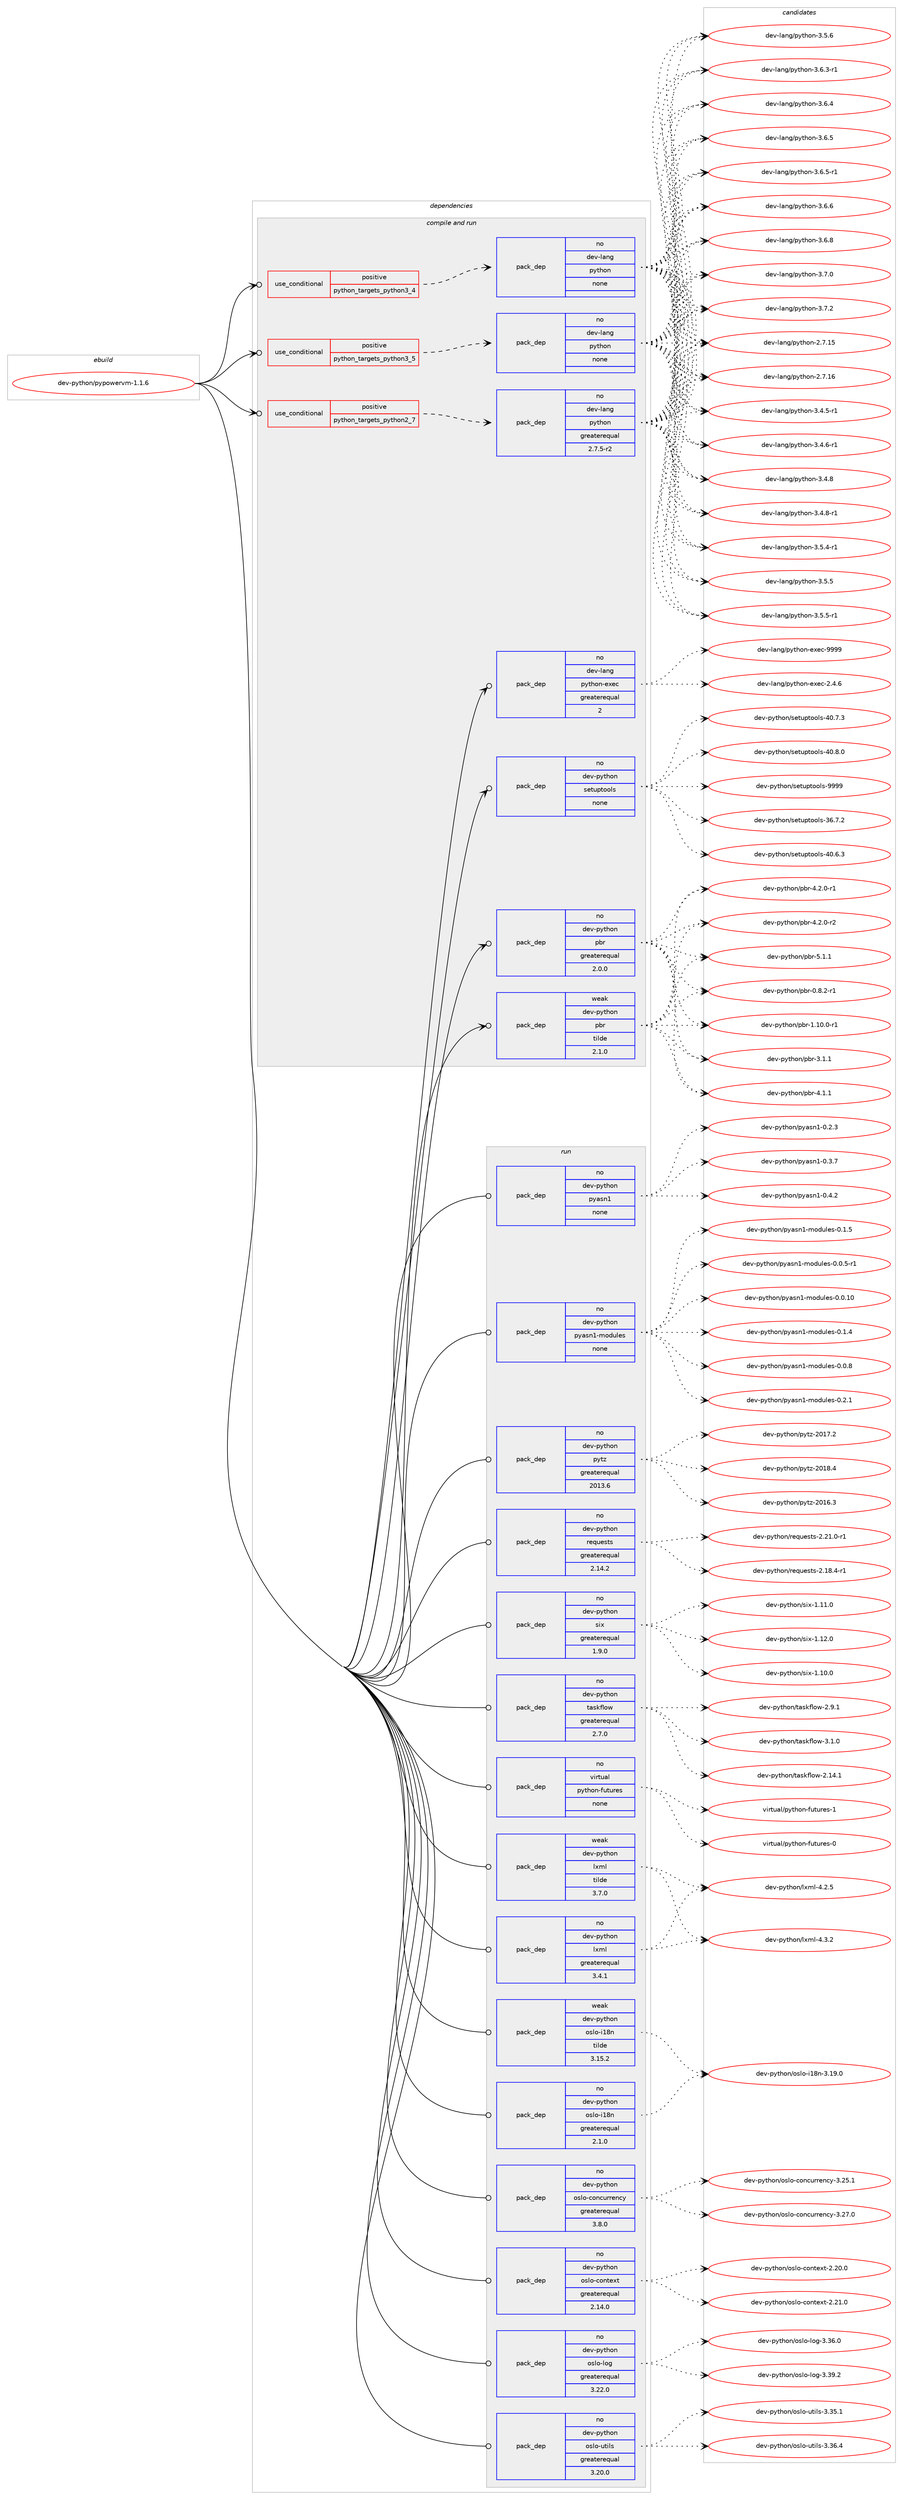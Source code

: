 digraph prolog {

# *************
# Graph options
# *************

newrank=true;
concentrate=true;
compound=true;
graph [rankdir=LR,fontname=Helvetica,fontsize=10,ranksep=1.5];#, ranksep=2.5, nodesep=0.2];
edge  [arrowhead=vee];
node  [fontname=Helvetica,fontsize=10];

# **********
# The ebuild
# **********

subgraph cluster_leftcol {
color=gray;
rank=same;
label=<<i>ebuild</i>>;
id [label="dev-python/pypowervm-1.1.6", color=red, width=4, href="../dev-python/pypowervm-1.1.6.svg"];
}

# ****************
# The dependencies
# ****************

subgraph cluster_midcol {
color=gray;
label=<<i>dependencies</i>>;
subgraph cluster_compile {
fillcolor="#eeeeee";
style=filled;
label=<<i>compile</i>>;
}
subgraph cluster_compileandrun {
fillcolor="#eeeeee";
style=filled;
label=<<i>compile and run</i>>;
subgraph cond381514 {
dependency1431386 [label=<<TABLE BORDER="0" CELLBORDER="1" CELLSPACING="0" CELLPADDING="4"><TR><TD ROWSPAN="3" CELLPADDING="10">use_conditional</TD></TR><TR><TD>positive</TD></TR><TR><TD>python_targets_python2_7</TD></TR></TABLE>>, shape=none, color=red];
subgraph pack1026548 {
dependency1431387 [label=<<TABLE BORDER="0" CELLBORDER="1" CELLSPACING="0" CELLPADDING="4" WIDTH="220"><TR><TD ROWSPAN="6" CELLPADDING="30">pack_dep</TD></TR><TR><TD WIDTH="110">no</TD></TR><TR><TD>dev-lang</TD></TR><TR><TD>python</TD></TR><TR><TD>greaterequal</TD></TR><TR><TD>2.7.5-r2</TD></TR></TABLE>>, shape=none, color=blue];
}
dependency1431386:e -> dependency1431387:w [weight=20,style="dashed",arrowhead="vee"];
}
id:e -> dependency1431386:w [weight=20,style="solid",arrowhead="odotvee"];
subgraph cond381515 {
dependency1431388 [label=<<TABLE BORDER="0" CELLBORDER="1" CELLSPACING="0" CELLPADDING="4"><TR><TD ROWSPAN="3" CELLPADDING="10">use_conditional</TD></TR><TR><TD>positive</TD></TR><TR><TD>python_targets_python3_4</TD></TR></TABLE>>, shape=none, color=red];
subgraph pack1026549 {
dependency1431389 [label=<<TABLE BORDER="0" CELLBORDER="1" CELLSPACING="0" CELLPADDING="4" WIDTH="220"><TR><TD ROWSPAN="6" CELLPADDING="30">pack_dep</TD></TR><TR><TD WIDTH="110">no</TD></TR><TR><TD>dev-lang</TD></TR><TR><TD>python</TD></TR><TR><TD>none</TD></TR><TR><TD></TD></TR></TABLE>>, shape=none, color=blue];
}
dependency1431388:e -> dependency1431389:w [weight=20,style="dashed",arrowhead="vee"];
}
id:e -> dependency1431388:w [weight=20,style="solid",arrowhead="odotvee"];
subgraph cond381516 {
dependency1431390 [label=<<TABLE BORDER="0" CELLBORDER="1" CELLSPACING="0" CELLPADDING="4"><TR><TD ROWSPAN="3" CELLPADDING="10">use_conditional</TD></TR><TR><TD>positive</TD></TR><TR><TD>python_targets_python3_5</TD></TR></TABLE>>, shape=none, color=red];
subgraph pack1026550 {
dependency1431391 [label=<<TABLE BORDER="0" CELLBORDER="1" CELLSPACING="0" CELLPADDING="4" WIDTH="220"><TR><TD ROWSPAN="6" CELLPADDING="30">pack_dep</TD></TR><TR><TD WIDTH="110">no</TD></TR><TR><TD>dev-lang</TD></TR><TR><TD>python</TD></TR><TR><TD>none</TD></TR><TR><TD></TD></TR></TABLE>>, shape=none, color=blue];
}
dependency1431390:e -> dependency1431391:w [weight=20,style="dashed",arrowhead="vee"];
}
id:e -> dependency1431390:w [weight=20,style="solid",arrowhead="odotvee"];
subgraph pack1026551 {
dependency1431392 [label=<<TABLE BORDER="0" CELLBORDER="1" CELLSPACING="0" CELLPADDING="4" WIDTH="220"><TR><TD ROWSPAN="6" CELLPADDING="30">pack_dep</TD></TR><TR><TD WIDTH="110">no</TD></TR><TR><TD>dev-lang</TD></TR><TR><TD>python-exec</TD></TR><TR><TD>greaterequal</TD></TR><TR><TD>2</TD></TR></TABLE>>, shape=none, color=blue];
}
id:e -> dependency1431392:w [weight=20,style="solid",arrowhead="odotvee"];
subgraph pack1026552 {
dependency1431393 [label=<<TABLE BORDER="0" CELLBORDER="1" CELLSPACING="0" CELLPADDING="4" WIDTH="220"><TR><TD ROWSPAN="6" CELLPADDING="30">pack_dep</TD></TR><TR><TD WIDTH="110">no</TD></TR><TR><TD>dev-python</TD></TR><TR><TD>pbr</TD></TR><TR><TD>greaterequal</TD></TR><TR><TD>2.0.0</TD></TR></TABLE>>, shape=none, color=blue];
}
id:e -> dependency1431393:w [weight=20,style="solid",arrowhead="odotvee"];
subgraph pack1026553 {
dependency1431394 [label=<<TABLE BORDER="0" CELLBORDER="1" CELLSPACING="0" CELLPADDING="4" WIDTH="220"><TR><TD ROWSPAN="6" CELLPADDING="30">pack_dep</TD></TR><TR><TD WIDTH="110">no</TD></TR><TR><TD>dev-python</TD></TR><TR><TD>setuptools</TD></TR><TR><TD>none</TD></TR><TR><TD></TD></TR></TABLE>>, shape=none, color=blue];
}
id:e -> dependency1431394:w [weight=20,style="solid",arrowhead="odotvee"];
subgraph pack1026554 {
dependency1431395 [label=<<TABLE BORDER="0" CELLBORDER="1" CELLSPACING="0" CELLPADDING="4" WIDTH="220"><TR><TD ROWSPAN="6" CELLPADDING="30">pack_dep</TD></TR><TR><TD WIDTH="110">weak</TD></TR><TR><TD>dev-python</TD></TR><TR><TD>pbr</TD></TR><TR><TD>tilde</TD></TR><TR><TD>2.1.0</TD></TR></TABLE>>, shape=none, color=blue];
}
id:e -> dependency1431395:w [weight=20,style="solid",arrowhead="odotvee"];
}
subgraph cluster_run {
fillcolor="#eeeeee";
style=filled;
label=<<i>run</i>>;
subgraph pack1026555 {
dependency1431396 [label=<<TABLE BORDER="0" CELLBORDER="1" CELLSPACING="0" CELLPADDING="4" WIDTH="220"><TR><TD ROWSPAN="6" CELLPADDING="30">pack_dep</TD></TR><TR><TD WIDTH="110">no</TD></TR><TR><TD>dev-python</TD></TR><TR><TD>lxml</TD></TR><TR><TD>greaterequal</TD></TR><TR><TD>3.4.1</TD></TR></TABLE>>, shape=none, color=blue];
}
id:e -> dependency1431396:w [weight=20,style="solid",arrowhead="odot"];
subgraph pack1026556 {
dependency1431397 [label=<<TABLE BORDER="0" CELLBORDER="1" CELLSPACING="0" CELLPADDING="4" WIDTH="220"><TR><TD ROWSPAN="6" CELLPADDING="30">pack_dep</TD></TR><TR><TD WIDTH="110">no</TD></TR><TR><TD>dev-python</TD></TR><TR><TD>oslo-concurrency</TD></TR><TR><TD>greaterequal</TD></TR><TR><TD>3.8.0</TD></TR></TABLE>>, shape=none, color=blue];
}
id:e -> dependency1431397:w [weight=20,style="solid",arrowhead="odot"];
subgraph pack1026557 {
dependency1431398 [label=<<TABLE BORDER="0" CELLBORDER="1" CELLSPACING="0" CELLPADDING="4" WIDTH="220"><TR><TD ROWSPAN="6" CELLPADDING="30">pack_dep</TD></TR><TR><TD WIDTH="110">no</TD></TR><TR><TD>dev-python</TD></TR><TR><TD>oslo-context</TD></TR><TR><TD>greaterequal</TD></TR><TR><TD>2.14.0</TD></TR></TABLE>>, shape=none, color=blue];
}
id:e -> dependency1431398:w [weight=20,style="solid",arrowhead="odot"];
subgraph pack1026558 {
dependency1431399 [label=<<TABLE BORDER="0" CELLBORDER="1" CELLSPACING="0" CELLPADDING="4" WIDTH="220"><TR><TD ROWSPAN="6" CELLPADDING="30">pack_dep</TD></TR><TR><TD WIDTH="110">no</TD></TR><TR><TD>dev-python</TD></TR><TR><TD>oslo-i18n</TD></TR><TR><TD>greaterequal</TD></TR><TR><TD>2.1.0</TD></TR></TABLE>>, shape=none, color=blue];
}
id:e -> dependency1431399:w [weight=20,style="solid",arrowhead="odot"];
subgraph pack1026559 {
dependency1431400 [label=<<TABLE BORDER="0" CELLBORDER="1" CELLSPACING="0" CELLPADDING="4" WIDTH="220"><TR><TD ROWSPAN="6" CELLPADDING="30">pack_dep</TD></TR><TR><TD WIDTH="110">no</TD></TR><TR><TD>dev-python</TD></TR><TR><TD>oslo-log</TD></TR><TR><TD>greaterequal</TD></TR><TR><TD>3.22.0</TD></TR></TABLE>>, shape=none, color=blue];
}
id:e -> dependency1431400:w [weight=20,style="solid",arrowhead="odot"];
subgraph pack1026560 {
dependency1431401 [label=<<TABLE BORDER="0" CELLBORDER="1" CELLSPACING="0" CELLPADDING="4" WIDTH="220"><TR><TD ROWSPAN="6" CELLPADDING="30">pack_dep</TD></TR><TR><TD WIDTH="110">no</TD></TR><TR><TD>dev-python</TD></TR><TR><TD>oslo-utils</TD></TR><TR><TD>greaterequal</TD></TR><TR><TD>3.20.0</TD></TR></TABLE>>, shape=none, color=blue];
}
id:e -> dependency1431401:w [weight=20,style="solid",arrowhead="odot"];
subgraph pack1026561 {
dependency1431402 [label=<<TABLE BORDER="0" CELLBORDER="1" CELLSPACING="0" CELLPADDING="4" WIDTH="220"><TR><TD ROWSPAN="6" CELLPADDING="30">pack_dep</TD></TR><TR><TD WIDTH="110">no</TD></TR><TR><TD>dev-python</TD></TR><TR><TD>pyasn1</TD></TR><TR><TD>none</TD></TR><TR><TD></TD></TR></TABLE>>, shape=none, color=blue];
}
id:e -> dependency1431402:w [weight=20,style="solid",arrowhead="odot"];
subgraph pack1026562 {
dependency1431403 [label=<<TABLE BORDER="0" CELLBORDER="1" CELLSPACING="0" CELLPADDING="4" WIDTH="220"><TR><TD ROWSPAN="6" CELLPADDING="30">pack_dep</TD></TR><TR><TD WIDTH="110">no</TD></TR><TR><TD>dev-python</TD></TR><TR><TD>pyasn1-modules</TD></TR><TR><TD>none</TD></TR><TR><TD></TD></TR></TABLE>>, shape=none, color=blue];
}
id:e -> dependency1431403:w [weight=20,style="solid",arrowhead="odot"];
subgraph pack1026563 {
dependency1431404 [label=<<TABLE BORDER="0" CELLBORDER="1" CELLSPACING="0" CELLPADDING="4" WIDTH="220"><TR><TD ROWSPAN="6" CELLPADDING="30">pack_dep</TD></TR><TR><TD WIDTH="110">no</TD></TR><TR><TD>dev-python</TD></TR><TR><TD>pytz</TD></TR><TR><TD>greaterequal</TD></TR><TR><TD>2013.6</TD></TR></TABLE>>, shape=none, color=blue];
}
id:e -> dependency1431404:w [weight=20,style="solid",arrowhead="odot"];
subgraph pack1026564 {
dependency1431405 [label=<<TABLE BORDER="0" CELLBORDER="1" CELLSPACING="0" CELLPADDING="4" WIDTH="220"><TR><TD ROWSPAN="6" CELLPADDING="30">pack_dep</TD></TR><TR><TD WIDTH="110">no</TD></TR><TR><TD>dev-python</TD></TR><TR><TD>requests</TD></TR><TR><TD>greaterequal</TD></TR><TR><TD>2.14.2</TD></TR></TABLE>>, shape=none, color=blue];
}
id:e -> dependency1431405:w [weight=20,style="solid",arrowhead="odot"];
subgraph pack1026565 {
dependency1431406 [label=<<TABLE BORDER="0" CELLBORDER="1" CELLSPACING="0" CELLPADDING="4" WIDTH="220"><TR><TD ROWSPAN="6" CELLPADDING="30">pack_dep</TD></TR><TR><TD WIDTH="110">no</TD></TR><TR><TD>dev-python</TD></TR><TR><TD>six</TD></TR><TR><TD>greaterequal</TD></TR><TR><TD>1.9.0</TD></TR></TABLE>>, shape=none, color=blue];
}
id:e -> dependency1431406:w [weight=20,style="solid",arrowhead="odot"];
subgraph pack1026566 {
dependency1431407 [label=<<TABLE BORDER="0" CELLBORDER="1" CELLSPACING="0" CELLPADDING="4" WIDTH="220"><TR><TD ROWSPAN="6" CELLPADDING="30">pack_dep</TD></TR><TR><TD WIDTH="110">no</TD></TR><TR><TD>dev-python</TD></TR><TR><TD>taskflow</TD></TR><TR><TD>greaterequal</TD></TR><TR><TD>2.7.0</TD></TR></TABLE>>, shape=none, color=blue];
}
id:e -> dependency1431407:w [weight=20,style="solid",arrowhead="odot"];
subgraph pack1026567 {
dependency1431408 [label=<<TABLE BORDER="0" CELLBORDER="1" CELLSPACING="0" CELLPADDING="4" WIDTH="220"><TR><TD ROWSPAN="6" CELLPADDING="30">pack_dep</TD></TR><TR><TD WIDTH="110">no</TD></TR><TR><TD>virtual</TD></TR><TR><TD>python-futures</TD></TR><TR><TD>none</TD></TR><TR><TD></TD></TR></TABLE>>, shape=none, color=blue];
}
id:e -> dependency1431408:w [weight=20,style="solid",arrowhead="odot"];
subgraph pack1026568 {
dependency1431409 [label=<<TABLE BORDER="0" CELLBORDER="1" CELLSPACING="0" CELLPADDING="4" WIDTH="220"><TR><TD ROWSPAN="6" CELLPADDING="30">pack_dep</TD></TR><TR><TD WIDTH="110">weak</TD></TR><TR><TD>dev-python</TD></TR><TR><TD>lxml</TD></TR><TR><TD>tilde</TD></TR><TR><TD>3.7.0</TD></TR></TABLE>>, shape=none, color=blue];
}
id:e -> dependency1431409:w [weight=20,style="solid",arrowhead="odot"];
subgraph pack1026569 {
dependency1431410 [label=<<TABLE BORDER="0" CELLBORDER="1" CELLSPACING="0" CELLPADDING="4" WIDTH="220"><TR><TD ROWSPAN="6" CELLPADDING="30">pack_dep</TD></TR><TR><TD WIDTH="110">weak</TD></TR><TR><TD>dev-python</TD></TR><TR><TD>oslo-i18n</TD></TR><TR><TD>tilde</TD></TR><TR><TD>3.15.2</TD></TR></TABLE>>, shape=none, color=blue];
}
id:e -> dependency1431410:w [weight=20,style="solid",arrowhead="odot"];
}
}

# **************
# The candidates
# **************

subgraph cluster_choices {
rank=same;
color=gray;
label=<<i>candidates</i>>;

subgraph choice1026548 {
color=black;
nodesep=1;
choice10010111845108971101034711212111610411111045504655464953 [label="dev-lang/python-2.7.15", color=red, width=4,href="../dev-lang/python-2.7.15.svg"];
choice10010111845108971101034711212111610411111045504655464954 [label="dev-lang/python-2.7.16", color=red, width=4,href="../dev-lang/python-2.7.16.svg"];
choice1001011184510897110103471121211161041111104551465246534511449 [label="dev-lang/python-3.4.5-r1", color=red, width=4,href="../dev-lang/python-3.4.5-r1.svg"];
choice1001011184510897110103471121211161041111104551465246544511449 [label="dev-lang/python-3.4.6-r1", color=red, width=4,href="../dev-lang/python-3.4.6-r1.svg"];
choice100101118451089711010347112121116104111110455146524656 [label="dev-lang/python-3.4.8", color=red, width=4,href="../dev-lang/python-3.4.8.svg"];
choice1001011184510897110103471121211161041111104551465246564511449 [label="dev-lang/python-3.4.8-r1", color=red, width=4,href="../dev-lang/python-3.4.8-r1.svg"];
choice1001011184510897110103471121211161041111104551465346524511449 [label="dev-lang/python-3.5.4-r1", color=red, width=4,href="../dev-lang/python-3.5.4-r1.svg"];
choice100101118451089711010347112121116104111110455146534653 [label="dev-lang/python-3.5.5", color=red, width=4,href="../dev-lang/python-3.5.5.svg"];
choice1001011184510897110103471121211161041111104551465346534511449 [label="dev-lang/python-3.5.5-r1", color=red, width=4,href="../dev-lang/python-3.5.5-r1.svg"];
choice100101118451089711010347112121116104111110455146534654 [label="dev-lang/python-3.5.6", color=red, width=4,href="../dev-lang/python-3.5.6.svg"];
choice1001011184510897110103471121211161041111104551465446514511449 [label="dev-lang/python-3.6.3-r1", color=red, width=4,href="../dev-lang/python-3.6.3-r1.svg"];
choice100101118451089711010347112121116104111110455146544652 [label="dev-lang/python-3.6.4", color=red, width=4,href="../dev-lang/python-3.6.4.svg"];
choice100101118451089711010347112121116104111110455146544653 [label="dev-lang/python-3.6.5", color=red, width=4,href="../dev-lang/python-3.6.5.svg"];
choice1001011184510897110103471121211161041111104551465446534511449 [label="dev-lang/python-3.6.5-r1", color=red, width=4,href="../dev-lang/python-3.6.5-r1.svg"];
choice100101118451089711010347112121116104111110455146544654 [label="dev-lang/python-3.6.6", color=red, width=4,href="../dev-lang/python-3.6.6.svg"];
choice100101118451089711010347112121116104111110455146544656 [label="dev-lang/python-3.6.8", color=red, width=4,href="../dev-lang/python-3.6.8.svg"];
choice100101118451089711010347112121116104111110455146554648 [label="dev-lang/python-3.7.0", color=red, width=4,href="../dev-lang/python-3.7.0.svg"];
choice100101118451089711010347112121116104111110455146554650 [label="dev-lang/python-3.7.2", color=red, width=4,href="../dev-lang/python-3.7.2.svg"];
dependency1431387:e -> choice10010111845108971101034711212111610411111045504655464953:w [style=dotted,weight="100"];
dependency1431387:e -> choice10010111845108971101034711212111610411111045504655464954:w [style=dotted,weight="100"];
dependency1431387:e -> choice1001011184510897110103471121211161041111104551465246534511449:w [style=dotted,weight="100"];
dependency1431387:e -> choice1001011184510897110103471121211161041111104551465246544511449:w [style=dotted,weight="100"];
dependency1431387:e -> choice100101118451089711010347112121116104111110455146524656:w [style=dotted,weight="100"];
dependency1431387:e -> choice1001011184510897110103471121211161041111104551465246564511449:w [style=dotted,weight="100"];
dependency1431387:e -> choice1001011184510897110103471121211161041111104551465346524511449:w [style=dotted,weight="100"];
dependency1431387:e -> choice100101118451089711010347112121116104111110455146534653:w [style=dotted,weight="100"];
dependency1431387:e -> choice1001011184510897110103471121211161041111104551465346534511449:w [style=dotted,weight="100"];
dependency1431387:e -> choice100101118451089711010347112121116104111110455146534654:w [style=dotted,weight="100"];
dependency1431387:e -> choice1001011184510897110103471121211161041111104551465446514511449:w [style=dotted,weight="100"];
dependency1431387:e -> choice100101118451089711010347112121116104111110455146544652:w [style=dotted,weight="100"];
dependency1431387:e -> choice100101118451089711010347112121116104111110455146544653:w [style=dotted,weight="100"];
dependency1431387:e -> choice1001011184510897110103471121211161041111104551465446534511449:w [style=dotted,weight="100"];
dependency1431387:e -> choice100101118451089711010347112121116104111110455146544654:w [style=dotted,weight="100"];
dependency1431387:e -> choice100101118451089711010347112121116104111110455146544656:w [style=dotted,weight="100"];
dependency1431387:e -> choice100101118451089711010347112121116104111110455146554648:w [style=dotted,weight="100"];
dependency1431387:e -> choice100101118451089711010347112121116104111110455146554650:w [style=dotted,weight="100"];
}
subgraph choice1026549 {
color=black;
nodesep=1;
choice10010111845108971101034711212111610411111045504655464953 [label="dev-lang/python-2.7.15", color=red, width=4,href="../dev-lang/python-2.7.15.svg"];
choice10010111845108971101034711212111610411111045504655464954 [label="dev-lang/python-2.7.16", color=red, width=4,href="../dev-lang/python-2.7.16.svg"];
choice1001011184510897110103471121211161041111104551465246534511449 [label="dev-lang/python-3.4.5-r1", color=red, width=4,href="../dev-lang/python-3.4.5-r1.svg"];
choice1001011184510897110103471121211161041111104551465246544511449 [label="dev-lang/python-3.4.6-r1", color=red, width=4,href="../dev-lang/python-3.4.6-r1.svg"];
choice100101118451089711010347112121116104111110455146524656 [label="dev-lang/python-3.4.8", color=red, width=4,href="../dev-lang/python-3.4.8.svg"];
choice1001011184510897110103471121211161041111104551465246564511449 [label="dev-lang/python-3.4.8-r1", color=red, width=4,href="../dev-lang/python-3.4.8-r1.svg"];
choice1001011184510897110103471121211161041111104551465346524511449 [label="dev-lang/python-3.5.4-r1", color=red, width=4,href="../dev-lang/python-3.5.4-r1.svg"];
choice100101118451089711010347112121116104111110455146534653 [label="dev-lang/python-3.5.5", color=red, width=4,href="../dev-lang/python-3.5.5.svg"];
choice1001011184510897110103471121211161041111104551465346534511449 [label="dev-lang/python-3.5.5-r1", color=red, width=4,href="../dev-lang/python-3.5.5-r1.svg"];
choice100101118451089711010347112121116104111110455146534654 [label="dev-lang/python-3.5.6", color=red, width=4,href="../dev-lang/python-3.5.6.svg"];
choice1001011184510897110103471121211161041111104551465446514511449 [label="dev-lang/python-3.6.3-r1", color=red, width=4,href="../dev-lang/python-3.6.3-r1.svg"];
choice100101118451089711010347112121116104111110455146544652 [label="dev-lang/python-3.6.4", color=red, width=4,href="../dev-lang/python-3.6.4.svg"];
choice100101118451089711010347112121116104111110455146544653 [label="dev-lang/python-3.6.5", color=red, width=4,href="../dev-lang/python-3.6.5.svg"];
choice1001011184510897110103471121211161041111104551465446534511449 [label="dev-lang/python-3.6.5-r1", color=red, width=4,href="../dev-lang/python-3.6.5-r1.svg"];
choice100101118451089711010347112121116104111110455146544654 [label="dev-lang/python-3.6.6", color=red, width=4,href="../dev-lang/python-3.6.6.svg"];
choice100101118451089711010347112121116104111110455146544656 [label="dev-lang/python-3.6.8", color=red, width=4,href="../dev-lang/python-3.6.8.svg"];
choice100101118451089711010347112121116104111110455146554648 [label="dev-lang/python-3.7.0", color=red, width=4,href="../dev-lang/python-3.7.0.svg"];
choice100101118451089711010347112121116104111110455146554650 [label="dev-lang/python-3.7.2", color=red, width=4,href="../dev-lang/python-3.7.2.svg"];
dependency1431389:e -> choice10010111845108971101034711212111610411111045504655464953:w [style=dotted,weight="100"];
dependency1431389:e -> choice10010111845108971101034711212111610411111045504655464954:w [style=dotted,weight="100"];
dependency1431389:e -> choice1001011184510897110103471121211161041111104551465246534511449:w [style=dotted,weight="100"];
dependency1431389:e -> choice1001011184510897110103471121211161041111104551465246544511449:w [style=dotted,weight="100"];
dependency1431389:e -> choice100101118451089711010347112121116104111110455146524656:w [style=dotted,weight="100"];
dependency1431389:e -> choice1001011184510897110103471121211161041111104551465246564511449:w [style=dotted,weight="100"];
dependency1431389:e -> choice1001011184510897110103471121211161041111104551465346524511449:w [style=dotted,weight="100"];
dependency1431389:e -> choice100101118451089711010347112121116104111110455146534653:w [style=dotted,weight="100"];
dependency1431389:e -> choice1001011184510897110103471121211161041111104551465346534511449:w [style=dotted,weight="100"];
dependency1431389:e -> choice100101118451089711010347112121116104111110455146534654:w [style=dotted,weight="100"];
dependency1431389:e -> choice1001011184510897110103471121211161041111104551465446514511449:w [style=dotted,weight="100"];
dependency1431389:e -> choice100101118451089711010347112121116104111110455146544652:w [style=dotted,weight="100"];
dependency1431389:e -> choice100101118451089711010347112121116104111110455146544653:w [style=dotted,weight="100"];
dependency1431389:e -> choice1001011184510897110103471121211161041111104551465446534511449:w [style=dotted,weight="100"];
dependency1431389:e -> choice100101118451089711010347112121116104111110455146544654:w [style=dotted,weight="100"];
dependency1431389:e -> choice100101118451089711010347112121116104111110455146544656:w [style=dotted,weight="100"];
dependency1431389:e -> choice100101118451089711010347112121116104111110455146554648:w [style=dotted,weight="100"];
dependency1431389:e -> choice100101118451089711010347112121116104111110455146554650:w [style=dotted,weight="100"];
}
subgraph choice1026550 {
color=black;
nodesep=1;
choice10010111845108971101034711212111610411111045504655464953 [label="dev-lang/python-2.7.15", color=red, width=4,href="../dev-lang/python-2.7.15.svg"];
choice10010111845108971101034711212111610411111045504655464954 [label="dev-lang/python-2.7.16", color=red, width=4,href="../dev-lang/python-2.7.16.svg"];
choice1001011184510897110103471121211161041111104551465246534511449 [label="dev-lang/python-3.4.5-r1", color=red, width=4,href="../dev-lang/python-3.4.5-r1.svg"];
choice1001011184510897110103471121211161041111104551465246544511449 [label="dev-lang/python-3.4.6-r1", color=red, width=4,href="../dev-lang/python-3.4.6-r1.svg"];
choice100101118451089711010347112121116104111110455146524656 [label="dev-lang/python-3.4.8", color=red, width=4,href="../dev-lang/python-3.4.8.svg"];
choice1001011184510897110103471121211161041111104551465246564511449 [label="dev-lang/python-3.4.8-r1", color=red, width=4,href="../dev-lang/python-3.4.8-r1.svg"];
choice1001011184510897110103471121211161041111104551465346524511449 [label="dev-lang/python-3.5.4-r1", color=red, width=4,href="../dev-lang/python-3.5.4-r1.svg"];
choice100101118451089711010347112121116104111110455146534653 [label="dev-lang/python-3.5.5", color=red, width=4,href="../dev-lang/python-3.5.5.svg"];
choice1001011184510897110103471121211161041111104551465346534511449 [label="dev-lang/python-3.5.5-r1", color=red, width=4,href="../dev-lang/python-3.5.5-r1.svg"];
choice100101118451089711010347112121116104111110455146534654 [label="dev-lang/python-3.5.6", color=red, width=4,href="../dev-lang/python-3.5.6.svg"];
choice1001011184510897110103471121211161041111104551465446514511449 [label="dev-lang/python-3.6.3-r1", color=red, width=4,href="../dev-lang/python-3.6.3-r1.svg"];
choice100101118451089711010347112121116104111110455146544652 [label="dev-lang/python-3.6.4", color=red, width=4,href="../dev-lang/python-3.6.4.svg"];
choice100101118451089711010347112121116104111110455146544653 [label="dev-lang/python-3.6.5", color=red, width=4,href="../dev-lang/python-3.6.5.svg"];
choice1001011184510897110103471121211161041111104551465446534511449 [label="dev-lang/python-3.6.5-r1", color=red, width=4,href="../dev-lang/python-3.6.5-r1.svg"];
choice100101118451089711010347112121116104111110455146544654 [label="dev-lang/python-3.6.6", color=red, width=4,href="../dev-lang/python-3.6.6.svg"];
choice100101118451089711010347112121116104111110455146544656 [label="dev-lang/python-3.6.8", color=red, width=4,href="../dev-lang/python-3.6.8.svg"];
choice100101118451089711010347112121116104111110455146554648 [label="dev-lang/python-3.7.0", color=red, width=4,href="../dev-lang/python-3.7.0.svg"];
choice100101118451089711010347112121116104111110455146554650 [label="dev-lang/python-3.7.2", color=red, width=4,href="../dev-lang/python-3.7.2.svg"];
dependency1431391:e -> choice10010111845108971101034711212111610411111045504655464953:w [style=dotted,weight="100"];
dependency1431391:e -> choice10010111845108971101034711212111610411111045504655464954:w [style=dotted,weight="100"];
dependency1431391:e -> choice1001011184510897110103471121211161041111104551465246534511449:w [style=dotted,weight="100"];
dependency1431391:e -> choice1001011184510897110103471121211161041111104551465246544511449:w [style=dotted,weight="100"];
dependency1431391:e -> choice100101118451089711010347112121116104111110455146524656:w [style=dotted,weight="100"];
dependency1431391:e -> choice1001011184510897110103471121211161041111104551465246564511449:w [style=dotted,weight="100"];
dependency1431391:e -> choice1001011184510897110103471121211161041111104551465346524511449:w [style=dotted,weight="100"];
dependency1431391:e -> choice100101118451089711010347112121116104111110455146534653:w [style=dotted,weight="100"];
dependency1431391:e -> choice1001011184510897110103471121211161041111104551465346534511449:w [style=dotted,weight="100"];
dependency1431391:e -> choice100101118451089711010347112121116104111110455146534654:w [style=dotted,weight="100"];
dependency1431391:e -> choice1001011184510897110103471121211161041111104551465446514511449:w [style=dotted,weight="100"];
dependency1431391:e -> choice100101118451089711010347112121116104111110455146544652:w [style=dotted,weight="100"];
dependency1431391:e -> choice100101118451089711010347112121116104111110455146544653:w [style=dotted,weight="100"];
dependency1431391:e -> choice1001011184510897110103471121211161041111104551465446534511449:w [style=dotted,weight="100"];
dependency1431391:e -> choice100101118451089711010347112121116104111110455146544654:w [style=dotted,weight="100"];
dependency1431391:e -> choice100101118451089711010347112121116104111110455146544656:w [style=dotted,weight="100"];
dependency1431391:e -> choice100101118451089711010347112121116104111110455146554648:w [style=dotted,weight="100"];
dependency1431391:e -> choice100101118451089711010347112121116104111110455146554650:w [style=dotted,weight="100"];
}
subgraph choice1026551 {
color=black;
nodesep=1;
choice1001011184510897110103471121211161041111104510112010199455046524654 [label="dev-lang/python-exec-2.4.6", color=red, width=4,href="../dev-lang/python-exec-2.4.6.svg"];
choice10010111845108971101034711212111610411111045101120101994557575757 [label="dev-lang/python-exec-9999", color=red, width=4,href="../dev-lang/python-exec-9999.svg"];
dependency1431392:e -> choice1001011184510897110103471121211161041111104510112010199455046524654:w [style=dotted,weight="100"];
dependency1431392:e -> choice10010111845108971101034711212111610411111045101120101994557575757:w [style=dotted,weight="100"];
}
subgraph choice1026552 {
color=black;
nodesep=1;
choice1001011184511212111610411111047112981144548465646504511449 [label="dev-python/pbr-0.8.2-r1", color=red, width=4,href="../dev-python/pbr-0.8.2-r1.svg"];
choice100101118451121211161041111104711298114454946494846484511449 [label="dev-python/pbr-1.10.0-r1", color=red, width=4,href="../dev-python/pbr-1.10.0-r1.svg"];
choice100101118451121211161041111104711298114455146494649 [label="dev-python/pbr-3.1.1", color=red, width=4,href="../dev-python/pbr-3.1.1.svg"];
choice100101118451121211161041111104711298114455246494649 [label="dev-python/pbr-4.1.1", color=red, width=4,href="../dev-python/pbr-4.1.1.svg"];
choice1001011184511212111610411111047112981144552465046484511449 [label="dev-python/pbr-4.2.0-r1", color=red, width=4,href="../dev-python/pbr-4.2.0-r1.svg"];
choice1001011184511212111610411111047112981144552465046484511450 [label="dev-python/pbr-4.2.0-r2", color=red, width=4,href="../dev-python/pbr-4.2.0-r2.svg"];
choice100101118451121211161041111104711298114455346494649 [label="dev-python/pbr-5.1.1", color=red, width=4,href="../dev-python/pbr-5.1.1.svg"];
dependency1431393:e -> choice1001011184511212111610411111047112981144548465646504511449:w [style=dotted,weight="100"];
dependency1431393:e -> choice100101118451121211161041111104711298114454946494846484511449:w [style=dotted,weight="100"];
dependency1431393:e -> choice100101118451121211161041111104711298114455146494649:w [style=dotted,weight="100"];
dependency1431393:e -> choice100101118451121211161041111104711298114455246494649:w [style=dotted,weight="100"];
dependency1431393:e -> choice1001011184511212111610411111047112981144552465046484511449:w [style=dotted,weight="100"];
dependency1431393:e -> choice1001011184511212111610411111047112981144552465046484511450:w [style=dotted,weight="100"];
dependency1431393:e -> choice100101118451121211161041111104711298114455346494649:w [style=dotted,weight="100"];
}
subgraph choice1026553 {
color=black;
nodesep=1;
choice100101118451121211161041111104711510111611711211611111110811545515446554650 [label="dev-python/setuptools-36.7.2", color=red, width=4,href="../dev-python/setuptools-36.7.2.svg"];
choice100101118451121211161041111104711510111611711211611111110811545524846544651 [label="dev-python/setuptools-40.6.3", color=red, width=4,href="../dev-python/setuptools-40.6.3.svg"];
choice100101118451121211161041111104711510111611711211611111110811545524846554651 [label="dev-python/setuptools-40.7.3", color=red, width=4,href="../dev-python/setuptools-40.7.3.svg"];
choice100101118451121211161041111104711510111611711211611111110811545524846564648 [label="dev-python/setuptools-40.8.0", color=red, width=4,href="../dev-python/setuptools-40.8.0.svg"];
choice10010111845112121116104111110471151011161171121161111111081154557575757 [label="dev-python/setuptools-9999", color=red, width=4,href="../dev-python/setuptools-9999.svg"];
dependency1431394:e -> choice100101118451121211161041111104711510111611711211611111110811545515446554650:w [style=dotted,weight="100"];
dependency1431394:e -> choice100101118451121211161041111104711510111611711211611111110811545524846544651:w [style=dotted,weight="100"];
dependency1431394:e -> choice100101118451121211161041111104711510111611711211611111110811545524846554651:w [style=dotted,weight="100"];
dependency1431394:e -> choice100101118451121211161041111104711510111611711211611111110811545524846564648:w [style=dotted,weight="100"];
dependency1431394:e -> choice10010111845112121116104111110471151011161171121161111111081154557575757:w [style=dotted,weight="100"];
}
subgraph choice1026554 {
color=black;
nodesep=1;
choice1001011184511212111610411111047112981144548465646504511449 [label="dev-python/pbr-0.8.2-r1", color=red, width=4,href="../dev-python/pbr-0.8.2-r1.svg"];
choice100101118451121211161041111104711298114454946494846484511449 [label="dev-python/pbr-1.10.0-r1", color=red, width=4,href="../dev-python/pbr-1.10.0-r1.svg"];
choice100101118451121211161041111104711298114455146494649 [label="dev-python/pbr-3.1.1", color=red, width=4,href="../dev-python/pbr-3.1.1.svg"];
choice100101118451121211161041111104711298114455246494649 [label="dev-python/pbr-4.1.1", color=red, width=4,href="../dev-python/pbr-4.1.1.svg"];
choice1001011184511212111610411111047112981144552465046484511449 [label="dev-python/pbr-4.2.0-r1", color=red, width=4,href="../dev-python/pbr-4.2.0-r1.svg"];
choice1001011184511212111610411111047112981144552465046484511450 [label="dev-python/pbr-4.2.0-r2", color=red, width=4,href="../dev-python/pbr-4.2.0-r2.svg"];
choice100101118451121211161041111104711298114455346494649 [label="dev-python/pbr-5.1.1", color=red, width=4,href="../dev-python/pbr-5.1.1.svg"];
dependency1431395:e -> choice1001011184511212111610411111047112981144548465646504511449:w [style=dotted,weight="100"];
dependency1431395:e -> choice100101118451121211161041111104711298114454946494846484511449:w [style=dotted,weight="100"];
dependency1431395:e -> choice100101118451121211161041111104711298114455146494649:w [style=dotted,weight="100"];
dependency1431395:e -> choice100101118451121211161041111104711298114455246494649:w [style=dotted,weight="100"];
dependency1431395:e -> choice1001011184511212111610411111047112981144552465046484511449:w [style=dotted,weight="100"];
dependency1431395:e -> choice1001011184511212111610411111047112981144552465046484511450:w [style=dotted,weight="100"];
dependency1431395:e -> choice100101118451121211161041111104711298114455346494649:w [style=dotted,weight="100"];
}
subgraph choice1026555 {
color=black;
nodesep=1;
choice1001011184511212111610411111047108120109108455246504653 [label="dev-python/lxml-4.2.5", color=red, width=4,href="../dev-python/lxml-4.2.5.svg"];
choice1001011184511212111610411111047108120109108455246514650 [label="dev-python/lxml-4.3.2", color=red, width=4,href="../dev-python/lxml-4.3.2.svg"];
dependency1431396:e -> choice1001011184511212111610411111047108120109108455246504653:w [style=dotted,weight="100"];
dependency1431396:e -> choice1001011184511212111610411111047108120109108455246514650:w [style=dotted,weight="100"];
}
subgraph choice1026556 {
color=black;
nodesep=1;
choice10010111845112121116104111110471111151081114599111110991171141141011109912145514650534649 [label="dev-python/oslo-concurrency-3.25.1", color=red, width=4,href="../dev-python/oslo-concurrency-3.25.1.svg"];
choice10010111845112121116104111110471111151081114599111110991171141141011109912145514650554648 [label="dev-python/oslo-concurrency-3.27.0", color=red, width=4,href="../dev-python/oslo-concurrency-3.27.0.svg"];
dependency1431397:e -> choice10010111845112121116104111110471111151081114599111110991171141141011109912145514650534649:w [style=dotted,weight="100"];
dependency1431397:e -> choice10010111845112121116104111110471111151081114599111110991171141141011109912145514650554648:w [style=dotted,weight="100"];
}
subgraph choice1026557 {
color=black;
nodesep=1;
choice1001011184511212111610411111047111115108111459911111011610112011645504650484648 [label="dev-python/oslo-context-2.20.0", color=red, width=4,href="../dev-python/oslo-context-2.20.0.svg"];
choice1001011184511212111610411111047111115108111459911111011610112011645504650494648 [label="dev-python/oslo-context-2.21.0", color=red, width=4,href="../dev-python/oslo-context-2.21.0.svg"];
dependency1431398:e -> choice1001011184511212111610411111047111115108111459911111011610112011645504650484648:w [style=dotted,weight="100"];
dependency1431398:e -> choice1001011184511212111610411111047111115108111459911111011610112011645504650494648:w [style=dotted,weight="100"];
}
subgraph choice1026558 {
color=black;
nodesep=1;
choice100101118451121211161041111104711111510811145105495611045514649574648 [label="dev-python/oslo-i18n-3.19.0", color=red, width=4,href="../dev-python/oslo-i18n-3.19.0.svg"];
dependency1431399:e -> choice100101118451121211161041111104711111510811145105495611045514649574648:w [style=dotted,weight="100"];
}
subgraph choice1026559 {
color=black;
nodesep=1;
choice10010111845112121116104111110471111151081114510811110345514651544648 [label="dev-python/oslo-log-3.36.0", color=red, width=4,href="../dev-python/oslo-log-3.36.0.svg"];
choice10010111845112121116104111110471111151081114510811110345514651574650 [label="dev-python/oslo-log-3.39.2", color=red, width=4,href="../dev-python/oslo-log-3.39.2.svg"];
dependency1431400:e -> choice10010111845112121116104111110471111151081114510811110345514651544648:w [style=dotted,weight="100"];
dependency1431400:e -> choice10010111845112121116104111110471111151081114510811110345514651574650:w [style=dotted,weight="100"];
}
subgraph choice1026560 {
color=black;
nodesep=1;
choice10010111845112121116104111110471111151081114511711610510811545514651534649 [label="dev-python/oslo-utils-3.35.1", color=red, width=4,href="../dev-python/oslo-utils-3.35.1.svg"];
choice10010111845112121116104111110471111151081114511711610510811545514651544652 [label="dev-python/oslo-utils-3.36.4", color=red, width=4,href="../dev-python/oslo-utils-3.36.4.svg"];
dependency1431401:e -> choice10010111845112121116104111110471111151081114511711610510811545514651534649:w [style=dotted,weight="100"];
dependency1431401:e -> choice10010111845112121116104111110471111151081114511711610510811545514651544652:w [style=dotted,weight="100"];
}
subgraph choice1026561 {
color=black;
nodesep=1;
choice10010111845112121116104111110471121219711511049454846504651 [label="dev-python/pyasn1-0.2.3", color=red, width=4,href="../dev-python/pyasn1-0.2.3.svg"];
choice10010111845112121116104111110471121219711511049454846514655 [label="dev-python/pyasn1-0.3.7", color=red, width=4,href="../dev-python/pyasn1-0.3.7.svg"];
choice10010111845112121116104111110471121219711511049454846524650 [label="dev-python/pyasn1-0.4.2", color=red, width=4,href="../dev-python/pyasn1-0.4.2.svg"];
dependency1431402:e -> choice10010111845112121116104111110471121219711511049454846504651:w [style=dotted,weight="100"];
dependency1431402:e -> choice10010111845112121116104111110471121219711511049454846514655:w [style=dotted,weight="100"];
dependency1431402:e -> choice10010111845112121116104111110471121219711511049454846524650:w [style=dotted,weight="100"];
}
subgraph choice1026562 {
color=black;
nodesep=1;
choice100101118451121211161041111104711212197115110494510911110011710810111545484648464948 [label="dev-python/pyasn1-modules-0.0.10", color=red, width=4,href="../dev-python/pyasn1-modules-0.0.10.svg"];
choice10010111845112121116104111110471121219711511049451091111001171081011154548464846534511449 [label="dev-python/pyasn1-modules-0.0.5-r1", color=red, width=4,href="../dev-python/pyasn1-modules-0.0.5-r1.svg"];
choice1001011184511212111610411111047112121971151104945109111100117108101115454846484656 [label="dev-python/pyasn1-modules-0.0.8", color=red, width=4,href="../dev-python/pyasn1-modules-0.0.8.svg"];
choice1001011184511212111610411111047112121971151104945109111100117108101115454846494652 [label="dev-python/pyasn1-modules-0.1.4", color=red, width=4,href="../dev-python/pyasn1-modules-0.1.4.svg"];
choice1001011184511212111610411111047112121971151104945109111100117108101115454846494653 [label="dev-python/pyasn1-modules-0.1.5", color=red, width=4,href="../dev-python/pyasn1-modules-0.1.5.svg"];
choice1001011184511212111610411111047112121971151104945109111100117108101115454846504649 [label="dev-python/pyasn1-modules-0.2.1", color=red, width=4,href="../dev-python/pyasn1-modules-0.2.1.svg"];
dependency1431403:e -> choice100101118451121211161041111104711212197115110494510911110011710810111545484648464948:w [style=dotted,weight="100"];
dependency1431403:e -> choice10010111845112121116104111110471121219711511049451091111001171081011154548464846534511449:w [style=dotted,weight="100"];
dependency1431403:e -> choice1001011184511212111610411111047112121971151104945109111100117108101115454846484656:w [style=dotted,weight="100"];
dependency1431403:e -> choice1001011184511212111610411111047112121971151104945109111100117108101115454846494652:w [style=dotted,weight="100"];
dependency1431403:e -> choice1001011184511212111610411111047112121971151104945109111100117108101115454846494653:w [style=dotted,weight="100"];
dependency1431403:e -> choice1001011184511212111610411111047112121971151104945109111100117108101115454846504649:w [style=dotted,weight="100"];
}
subgraph choice1026563 {
color=black;
nodesep=1;
choice100101118451121211161041111104711212111612245504849544651 [label="dev-python/pytz-2016.3", color=red, width=4,href="../dev-python/pytz-2016.3.svg"];
choice100101118451121211161041111104711212111612245504849554650 [label="dev-python/pytz-2017.2", color=red, width=4,href="../dev-python/pytz-2017.2.svg"];
choice100101118451121211161041111104711212111612245504849564652 [label="dev-python/pytz-2018.4", color=red, width=4,href="../dev-python/pytz-2018.4.svg"];
dependency1431404:e -> choice100101118451121211161041111104711212111612245504849544651:w [style=dotted,weight="100"];
dependency1431404:e -> choice100101118451121211161041111104711212111612245504849554650:w [style=dotted,weight="100"];
dependency1431404:e -> choice100101118451121211161041111104711212111612245504849564652:w [style=dotted,weight="100"];
}
subgraph choice1026564 {
color=black;
nodesep=1;
choice1001011184511212111610411111047114101113117101115116115455046495646524511449 [label="dev-python/requests-2.18.4-r1", color=red, width=4,href="../dev-python/requests-2.18.4-r1.svg"];
choice1001011184511212111610411111047114101113117101115116115455046504946484511449 [label="dev-python/requests-2.21.0-r1", color=red, width=4,href="../dev-python/requests-2.21.0-r1.svg"];
dependency1431405:e -> choice1001011184511212111610411111047114101113117101115116115455046495646524511449:w [style=dotted,weight="100"];
dependency1431405:e -> choice1001011184511212111610411111047114101113117101115116115455046504946484511449:w [style=dotted,weight="100"];
}
subgraph choice1026565 {
color=black;
nodesep=1;
choice100101118451121211161041111104711510512045494649484648 [label="dev-python/six-1.10.0", color=red, width=4,href="../dev-python/six-1.10.0.svg"];
choice100101118451121211161041111104711510512045494649494648 [label="dev-python/six-1.11.0", color=red, width=4,href="../dev-python/six-1.11.0.svg"];
choice100101118451121211161041111104711510512045494649504648 [label="dev-python/six-1.12.0", color=red, width=4,href="../dev-python/six-1.12.0.svg"];
dependency1431406:e -> choice100101118451121211161041111104711510512045494649484648:w [style=dotted,weight="100"];
dependency1431406:e -> choice100101118451121211161041111104711510512045494649494648:w [style=dotted,weight="100"];
dependency1431406:e -> choice100101118451121211161041111104711510512045494649504648:w [style=dotted,weight="100"];
}
subgraph choice1026566 {
color=black;
nodesep=1;
choice10010111845112121116104111110471169711510710210811111945504649524649 [label="dev-python/taskflow-2.14.1", color=red, width=4,href="../dev-python/taskflow-2.14.1.svg"];
choice100101118451121211161041111104711697115107102108111119455046574649 [label="dev-python/taskflow-2.9.1", color=red, width=4,href="../dev-python/taskflow-2.9.1.svg"];
choice100101118451121211161041111104711697115107102108111119455146494648 [label="dev-python/taskflow-3.1.0", color=red, width=4,href="../dev-python/taskflow-3.1.0.svg"];
dependency1431407:e -> choice10010111845112121116104111110471169711510710210811111945504649524649:w [style=dotted,weight="100"];
dependency1431407:e -> choice100101118451121211161041111104711697115107102108111119455046574649:w [style=dotted,weight="100"];
dependency1431407:e -> choice100101118451121211161041111104711697115107102108111119455146494648:w [style=dotted,weight="100"];
}
subgraph choice1026567 {
color=black;
nodesep=1;
choice1181051141161179710847112121116104111110451021171161171141011154548 [label="virtual/python-futures-0", color=red, width=4,href="../virtual/python-futures-0.svg"];
choice1181051141161179710847112121116104111110451021171161171141011154549 [label="virtual/python-futures-1", color=red, width=4,href="../virtual/python-futures-1.svg"];
dependency1431408:e -> choice1181051141161179710847112121116104111110451021171161171141011154548:w [style=dotted,weight="100"];
dependency1431408:e -> choice1181051141161179710847112121116104111110451021171161171141011154549:w [style=dotted,weight="100"];
}
subgraph choice1026568 {
color=black;
nodesep=1;
choice1001011184511212111610411111047108120109108455246504653 [label="dev-python/lxml-4.2.5", color=red, width=4,href="../dev-python/lxml-4.2.5.svg"];
choice1001011184511212111610411111047108120109108455246514650 [label="dev-python/lxml-4.3.2", color=red, width=4,href="../dev-python/lxml-4.3.2.svg"];
dependency1431409:e -> choice1001011184511212111610411111047108120109108455246504653:w [style=dotted,weight="100"];
dependency1431409:e -> choice1001011184511212111610411111047108120109108455246514650:w [style=dotted,weight="100"];
}
subgraph choice1026569 {
color=black;
nodesep=1;
choice100101118451121211161041111104711111510811145105495611045514649574648 [label="dev-python/oslo-i18n-3.19.0", color=red, width=4,href="../dev-python/oslo-i18n-3.19.0.svg"];
dependency1431410:e -> choice100101118451121211161041111104711111510811145105495611045514649574648:w [style=dotted,weight="100"];
}
}

}

